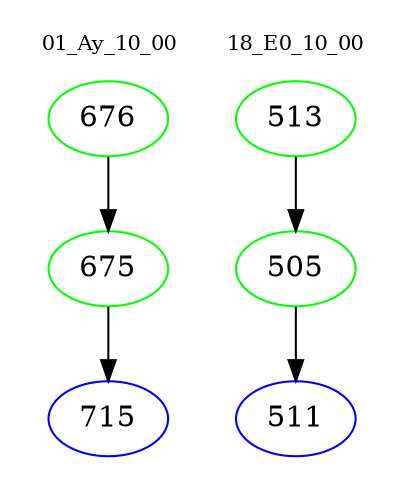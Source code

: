 digraph{
subgraph cluster_0 {
color = white
label = "01_Ay_10_00";
fontsize=10;
T0_676 [label="676", color="green"]
T0_676 -> T0_675 [color="black"]
T0_675 [label="675", color="green"]
T0_675 -> T0_715 [color="black"]
T0_715 [label="715", color="blue"]
}
subgraph cluster_1 {
color = white
label = "18_E0_10_00";
fontsize=10;
T1_513 [label="513", color="green"]
T1_513 -> T1_505 [color="black"]
T1_505 [label="505", color="green"]
T1_505 -> T1_511 [color="black"]
T1_511 [label="511", color="blue"]
}
}
